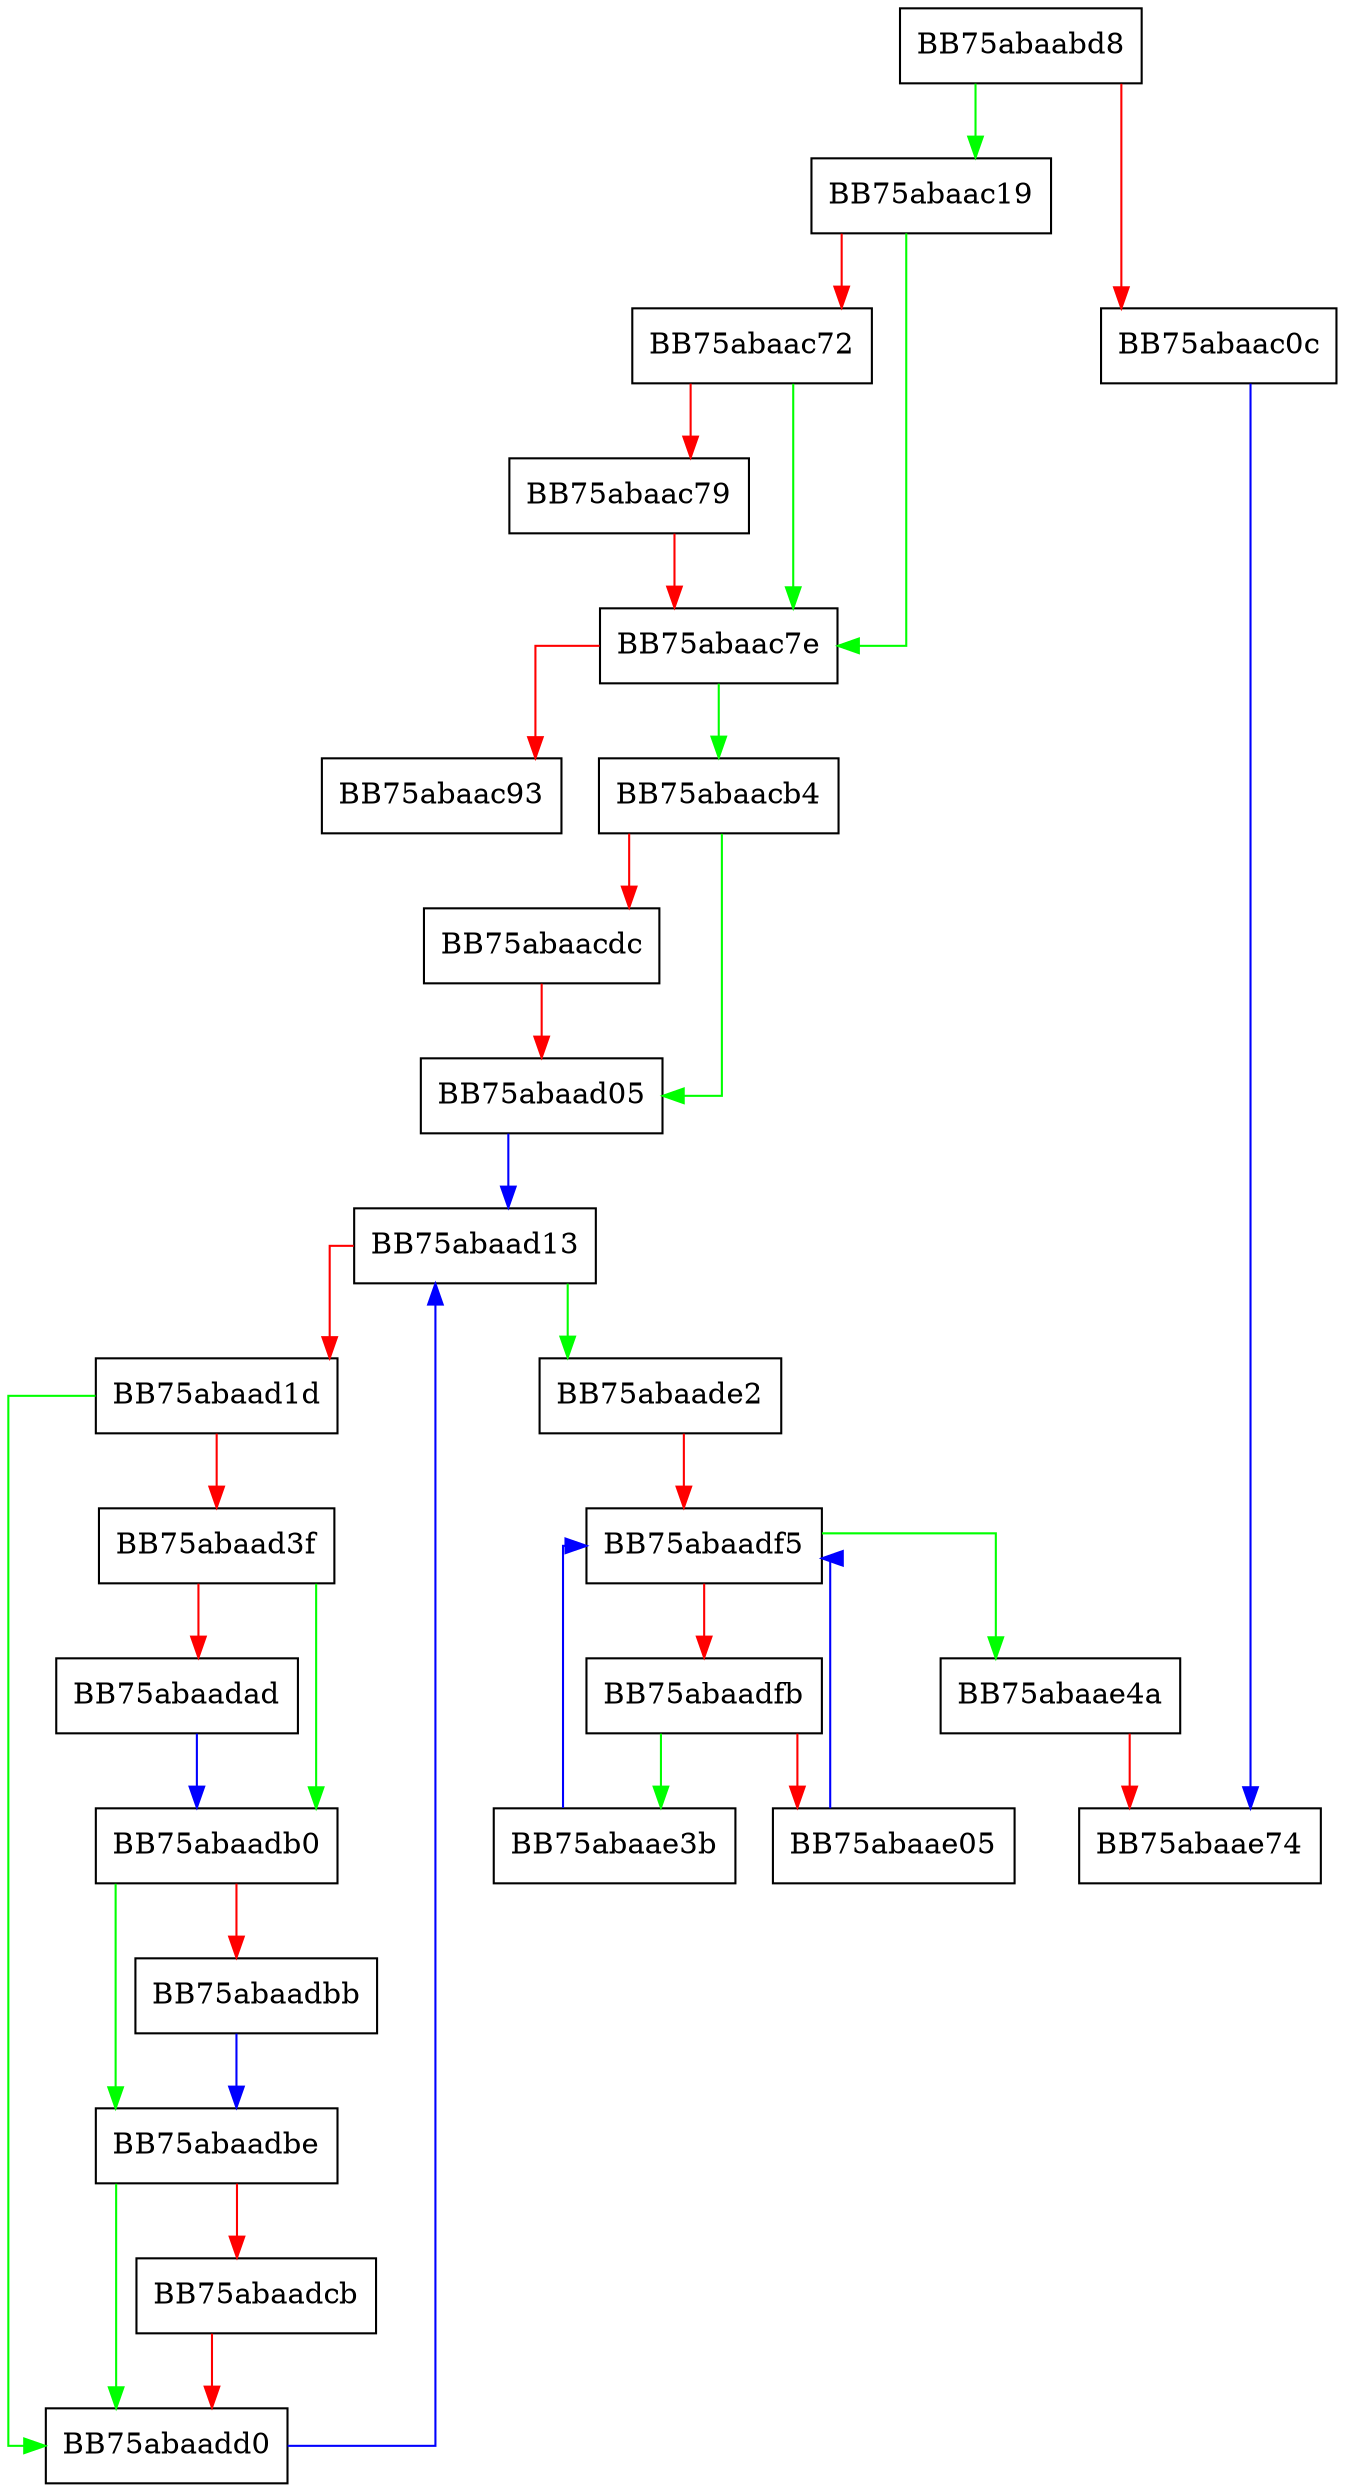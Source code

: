 digraph lazy_load_values_for_prefix_nolock {
  node [shape="box"];
  graph [splines=ortho];
  BB75abaabd8 -> BB75abaac19 [color="green"];
  BB75abaabd8 -> BB75abaac0c [color="red"];
  BB75abaac0c -> BB75abaae74 [color="blue"];
  BB75abaac19 -> BB75abaac7e [color="green"];
  BB75abaac19 -> BB75abaac72 [color="red"];
  BB75abaac72 -> BB75abaac7e [color="green"];
  BB75abaac72 -> BB75abaac79 [color="red"];
  BB75abaac79 -> BB75abaac7e [color="red"];
  BB75abaac7e -> BB75abaacb4 [color="green"];
  BB75abaac7e -> BB75abaac93 [color="red"];
  BB75abaacb4 -> BB75abaad05 [color="green"];
  BB75abaacb4 -> BB75abaacdc [color="red"];
  BB75abaacdc -> BB75abaad05 [color="red"];
  BB75abaad05 -> BB75abaad13 [color="blue"];
  BB75abaad13 -> BB75abaade2 [color="green"];
  BB75abaad13 -> BB75abaad1d [color="red"];
  BB75abaad1d -> BB75abaadd0 [color="green"];
  BB75abaad1d -> BB75abaad3f [color="red"];
  BB75abaad3f -> BB75abaadb0 [color="green"];
  BB75abaad3f -> BB75abaadad [color="red"];
  BB75abaadad -> BB75abaadb0 [color="blue"];
  BB75abaadb0 -> BB75abaadbe [color="green"];
  BB75abaadb0 -> BB75abaadbb [color="red"];
  BB75abaadbb -> BB75abaadbe [color="blue"];
  BB75abaadbe -> BB75abaadd0 [color="green"];
  BB75abaadbe -> BB75abaadcb [color="red"];
  BB75abaadcb -> BB75abaadd0 [color="red"];
  BB75abaadd0 -> BB75abaad13 [color="blue"];
  BB75abaade2 -> BB75abaadf5 [color="red"];
  BB75abaadf5 -> BB75abaae4a [color="green"];
  BB75abaadf5 -> BB75abaadfb [color="red"];
  BB75abaadfb -> BB75abaae3b [color="green"];
  BB75abaadfb -> BB75abaae05 [color="red"];
  BB75abaae05 -> BB75abaadf5 [color="blue"];
  BB75abaae3b -> BB75abaadf5 [color="blue"];
  BB75abaae4a -> BB75abaae74 [color="red"];
}